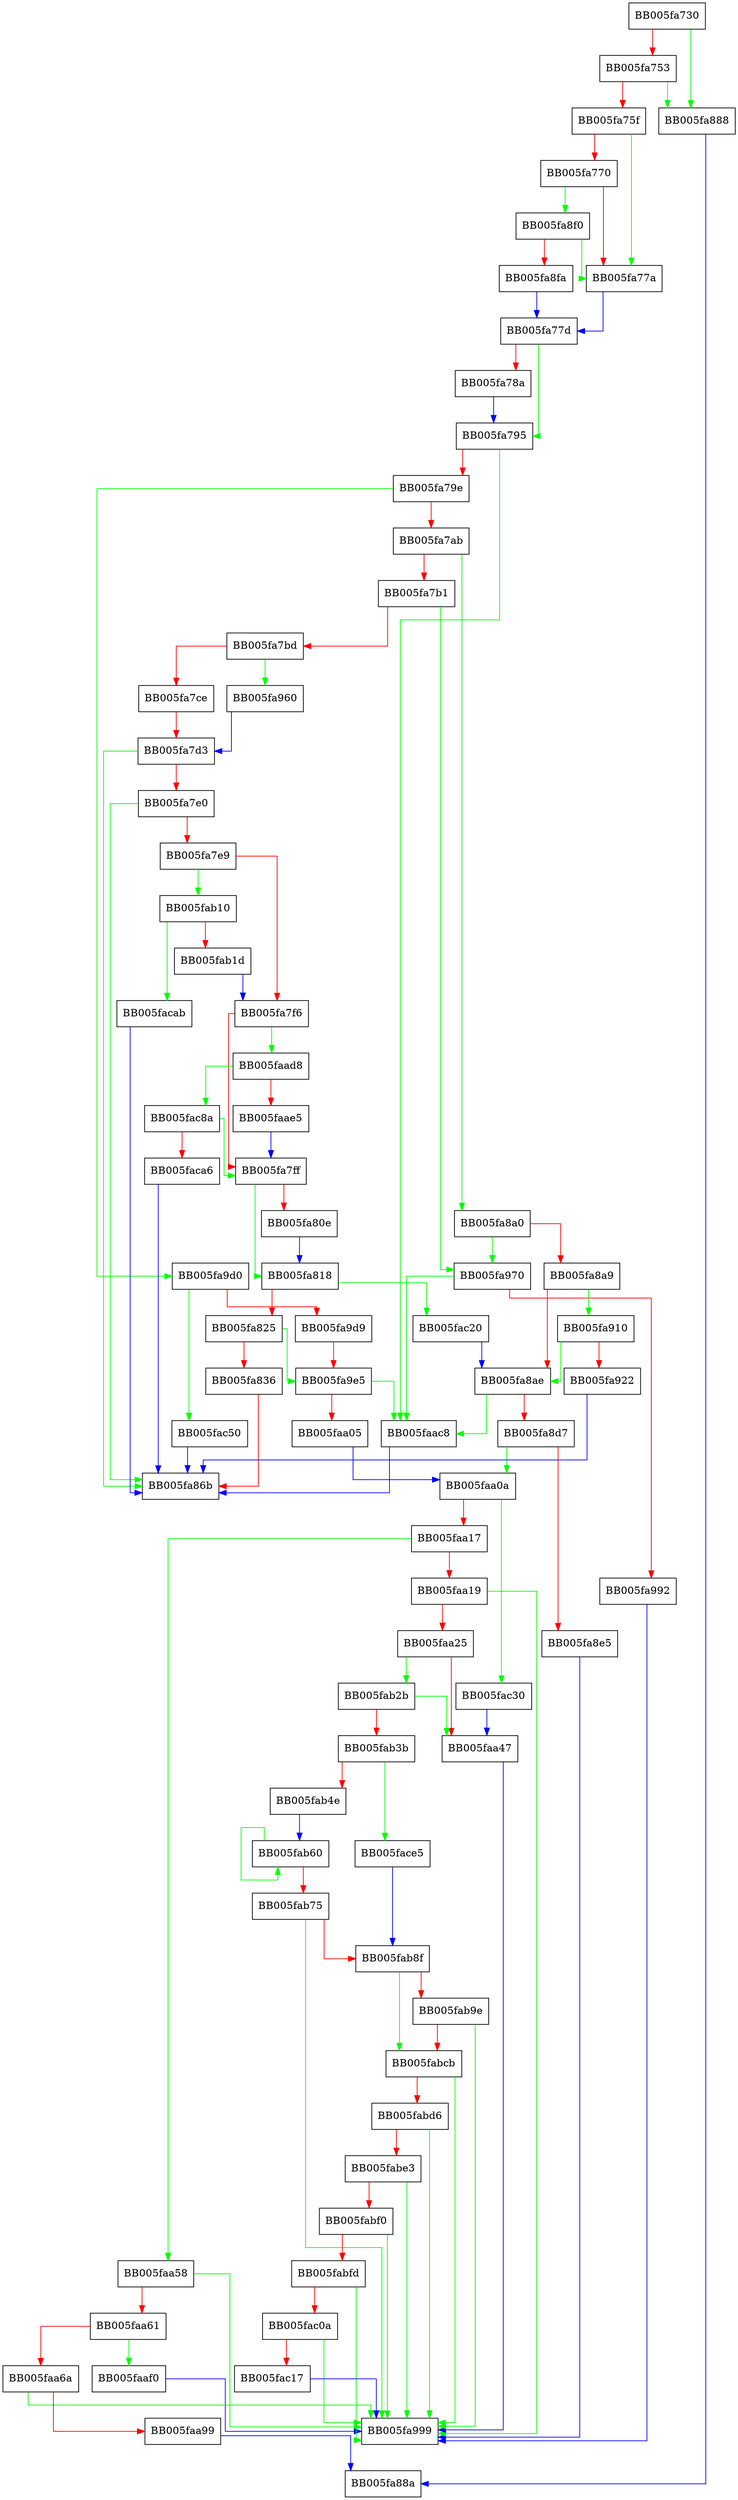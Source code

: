 digraph OSSL_PARAM_allocate_from_text {
  node [shape="box"];
  graph [splines=ortho];
  BB005fa730 -> BB005fa888 [color="green"];
  BB005fa730 -> BB005fa753 [color="red"];
  BB005fa753 -> BB005fa888 [color="green"];
  BB005fa753 -> BB005fa75f [color="red"];
  BB005fa75f -> BB005fa77a [color="green"];
  BB005fa75f -> BB005fa770 [color="red"];
  BB005fa770 -> BB005fa8f0 [color="green"];
  BB005fa770 -> BB005fa77a [color="red"];
  BB005fa77a -> BB005fa77d [color="blue"];
  BB005fa77d -> BB005fa795 [color="green"];
  BB005fa77d -> BB005fa78a [color="red"];
  BB005fa78a -> BB005fa795 [color="blue"];
  BB005fa795 -> BB005faac8 [color="green"];
  BB005fa795 -> BB005fa79e [color="red"];
  BB005fa79e -> BB005fa9d0 [color="green"];
  BB005fa79e -> BB005fa7ab [color="red"];
  BB005fa7ab -> BB005fa8a0 [color="green"];
  BB005fa7ab -> BB005fa7b1 [color="red"];
  BB005fa7b1 -> BB005fa970 [color="green"];
  BB005fa7b1 -> BB005fa7bd [color="red"];
  BB005fa7bd -> BB005fa960 [color="green"];
  BB005fa7bd -> BB005fa7ce [color="red"];
  BB005fa7ce -> BB005fa7d3 [color="red"];
  BB005fa7d3 -> BB005fa86b [color="green"];
  BB005fa7d3 -> BB005fa7e0 [color="red"];
  BB005fa7e0 -> BB005fa86b [color="green"];
  BB005fa7e0 -> BB005fa7e9 [color="red"];
  BB005fa7e9 -> BB005fab10 [color="green"];
  BB005fa7e9 -> BB005fa7f6 [color="red"];
  BB005fa7f6 -> BB005faad8 [color="green"];
  BB005fa7f6 -> BB005fa7ff [color="red"];
  BB005fa7ff -> BB005fa818 [color="green"];
  BB005fa7ff -> BB005fa80e [color="red"];
  BB005fa80e -> BB005fa818 [color="blue"];
  BB005fa818 -> BB005fac20 [color="green"];
  BB005fa818 -> BB005fa825 [color="red"];
  BB005fa825 -> BB005fa9e5 [color="green"];
  BB005fa825 -> BB005fa836 [color="red"];
  BB005fa836 -> BB005fa86b [color="red"];
  BB005fa888 -> BB005fa88a [color="blue"];
  BB005fa8a0 -> BB005fa970 [color="green"];
  BB005fa8a0 -> BB005fa8a9 [color="red"];
  BB005fa8a9 -> BB005fa910 [color="green"];
  BB005fa8a9 -> BB005fa8ae [color="red"];
  BB005fa8ae -> BB005faac8 [color="green"];
  BB005fa8ae -> BB005fa8d7 [color="red"];
  BB005fa8d7 -> BB005faa0a [color="green"];
  BB005fa8d7 -> BB005fa8e5 [color="red"];
  BB005fa8e5 -> BB005fa999 [color="blue"];
  BB005fa8f0 -> BB005fa77a [color="green"];
  BB005fa8f0 -> BB005fa8fa [color="red"];
  BB005fa8fa -> BB005fa77d [color="blue"];
  BB005fa910 -> BB005fa8ae [color="green"];
  BB005fa910 -> BB005fa922 [color="red"];
  BB005fa922 -> BB005fa86b [color="blue"];
  BB005fa960 -> BB005fa7d3 [color="blue"];
  BB005fa970 -> BB005faac8 [color="green"];
  BB005fa970 -> BB005fa992 [color="red"];
  BB005fa992 -> BB005fa999 [color="blue"];
  BB005fa9d0 -> BB005fac50 [color="green"];
  BB005fa9d0 -> BB005fa9d9 [color="red"];
  BB005fa9d9 -> BB005fa9e5 [color="red"];
  BB005fa9e5 -> BB005faac8 [color="green"];
  BB005fa9e5 -> BB005faa05 [color="red"];
  BB005faa05 -> BB005faa0a [color="blue"];
  BB005faa0a -> BB005fac30 [color="green"];
  BB005faa0a -> BB005faa17 [color="red"];
  BB005faa17 -> BB005faa58 [color="green"];
  BB005faa17 -> BB005faa19 [color="red"];
  BB005faa19 -> BB005fa999 [color="green"];
  BB005faa19 -> BB005faa25 [color="red"];
  BB005faa25 -> BB005fab2b [color="green"];
  BB005faa25 -> BB005faa47 [color="red"];
  BB005faa47 -> BB005fa999 [color="blue"];
  BB005faa58 -> BB005fa999 [color="green"];
  BB005faa58 -> BB005faa61 [color="red"];
  BB005faa61 -> BB005faaf0 [color="green"];
  BB005faa61 -> BB005faa6a [color="red"];
  BB005faa6a -> BB005fa999 [color="green"];
  BB005faa6a -> BB005faa99 [color="red"];
  BB005faa99 -> BB005fa88a [color="blue"];
  BB005faac8 -> BB005fa86b [color="blue"];
  BB005faad8 -> BB005fac8a [color="green"];
  BB005faad8 -> BB005faae5 [color="red"];
  BB005faae5 -> BB005fa7ff [color="blue"];
  BB005faaf0 -> BB005fa999 [color="blue"];
  BB005fab10 -> BB005facab [color="green"];
  BB005fab10 -> BB005fab1d [color="red"];
  BB005fab1d -> BB005fa7f6 [color="blue"];
  BB005fab2b -> BB005faa47 [color="green"];
  BB005fab2b -> BB005fab3b [color="red"];
  BB005fab3b -> BB005face5 [color="green"];
  BB005fab3b -> BB005fab4e [color="red"];
  BB005fab4e -> BB005fab60 [color="blue"];
  BB005fab60 -> BB005fab60 [color="green"];
  BB005fab60 -> BB005fab75 [color="red"];
  BB005fab75 -> BB005fa999 [color="green"];
  BB005fab75 -> BB005fab8f [color="red"];
  BB005fab8f -> BB005fabcb [color="green"];
  BB005fab8f -> BB005fab9e [color="red"];
  BB005fab9e -> BB005fa999 [color="green"];
  BB005fab9e -> BB005fabcb [color="red"];
  BB005fabcb -> BB005fa999 [color="green"];
  BB005fabcb -> BB005fabd6 [color="red"];
  BB005fabd6 -> BB005fa999 [color="green"];
  BB005fabd6 -> BB005fabe3 [color="red"];
  BB005fabe3 -> BB005fa999 [color="green"];
  BB005fabe3 -> BB005fabf0 [color="red"];
  BB005fabf0 -> BB005fa999 [color="green"];
  BB005fabf0 -> BB005fabfd [color="red"];
  BB005fabfd -> BB005fa999 [color="green"];
  BB005fabfd -> BB005fac0a [color="red"];
  BB005fac0a -> BB005fa999 [color="green"];
  BB005fac0a -> BB005fac17 [color="red"];
  BB005fac17 -> BB005fa999 [color="blue"];
  BB005fac20 -> BB005fa8ae [color="blue"];
  BB005fac30 -> BB005faa47 [color="blue"];
  BB005fac50 -> BB005fa86b [color="blue"];
  BB005fac8a -> BB005fa7ff [color="green"];
  BB005fac8a -> BB005faca6 [color="red"];
  BB005faca6 -> BB005fa86b [color="blue"];
  BB005facab -> BB005fa86b [color="blue"];
  BB005face5 -> BB005fab8f [color="blue"];
}